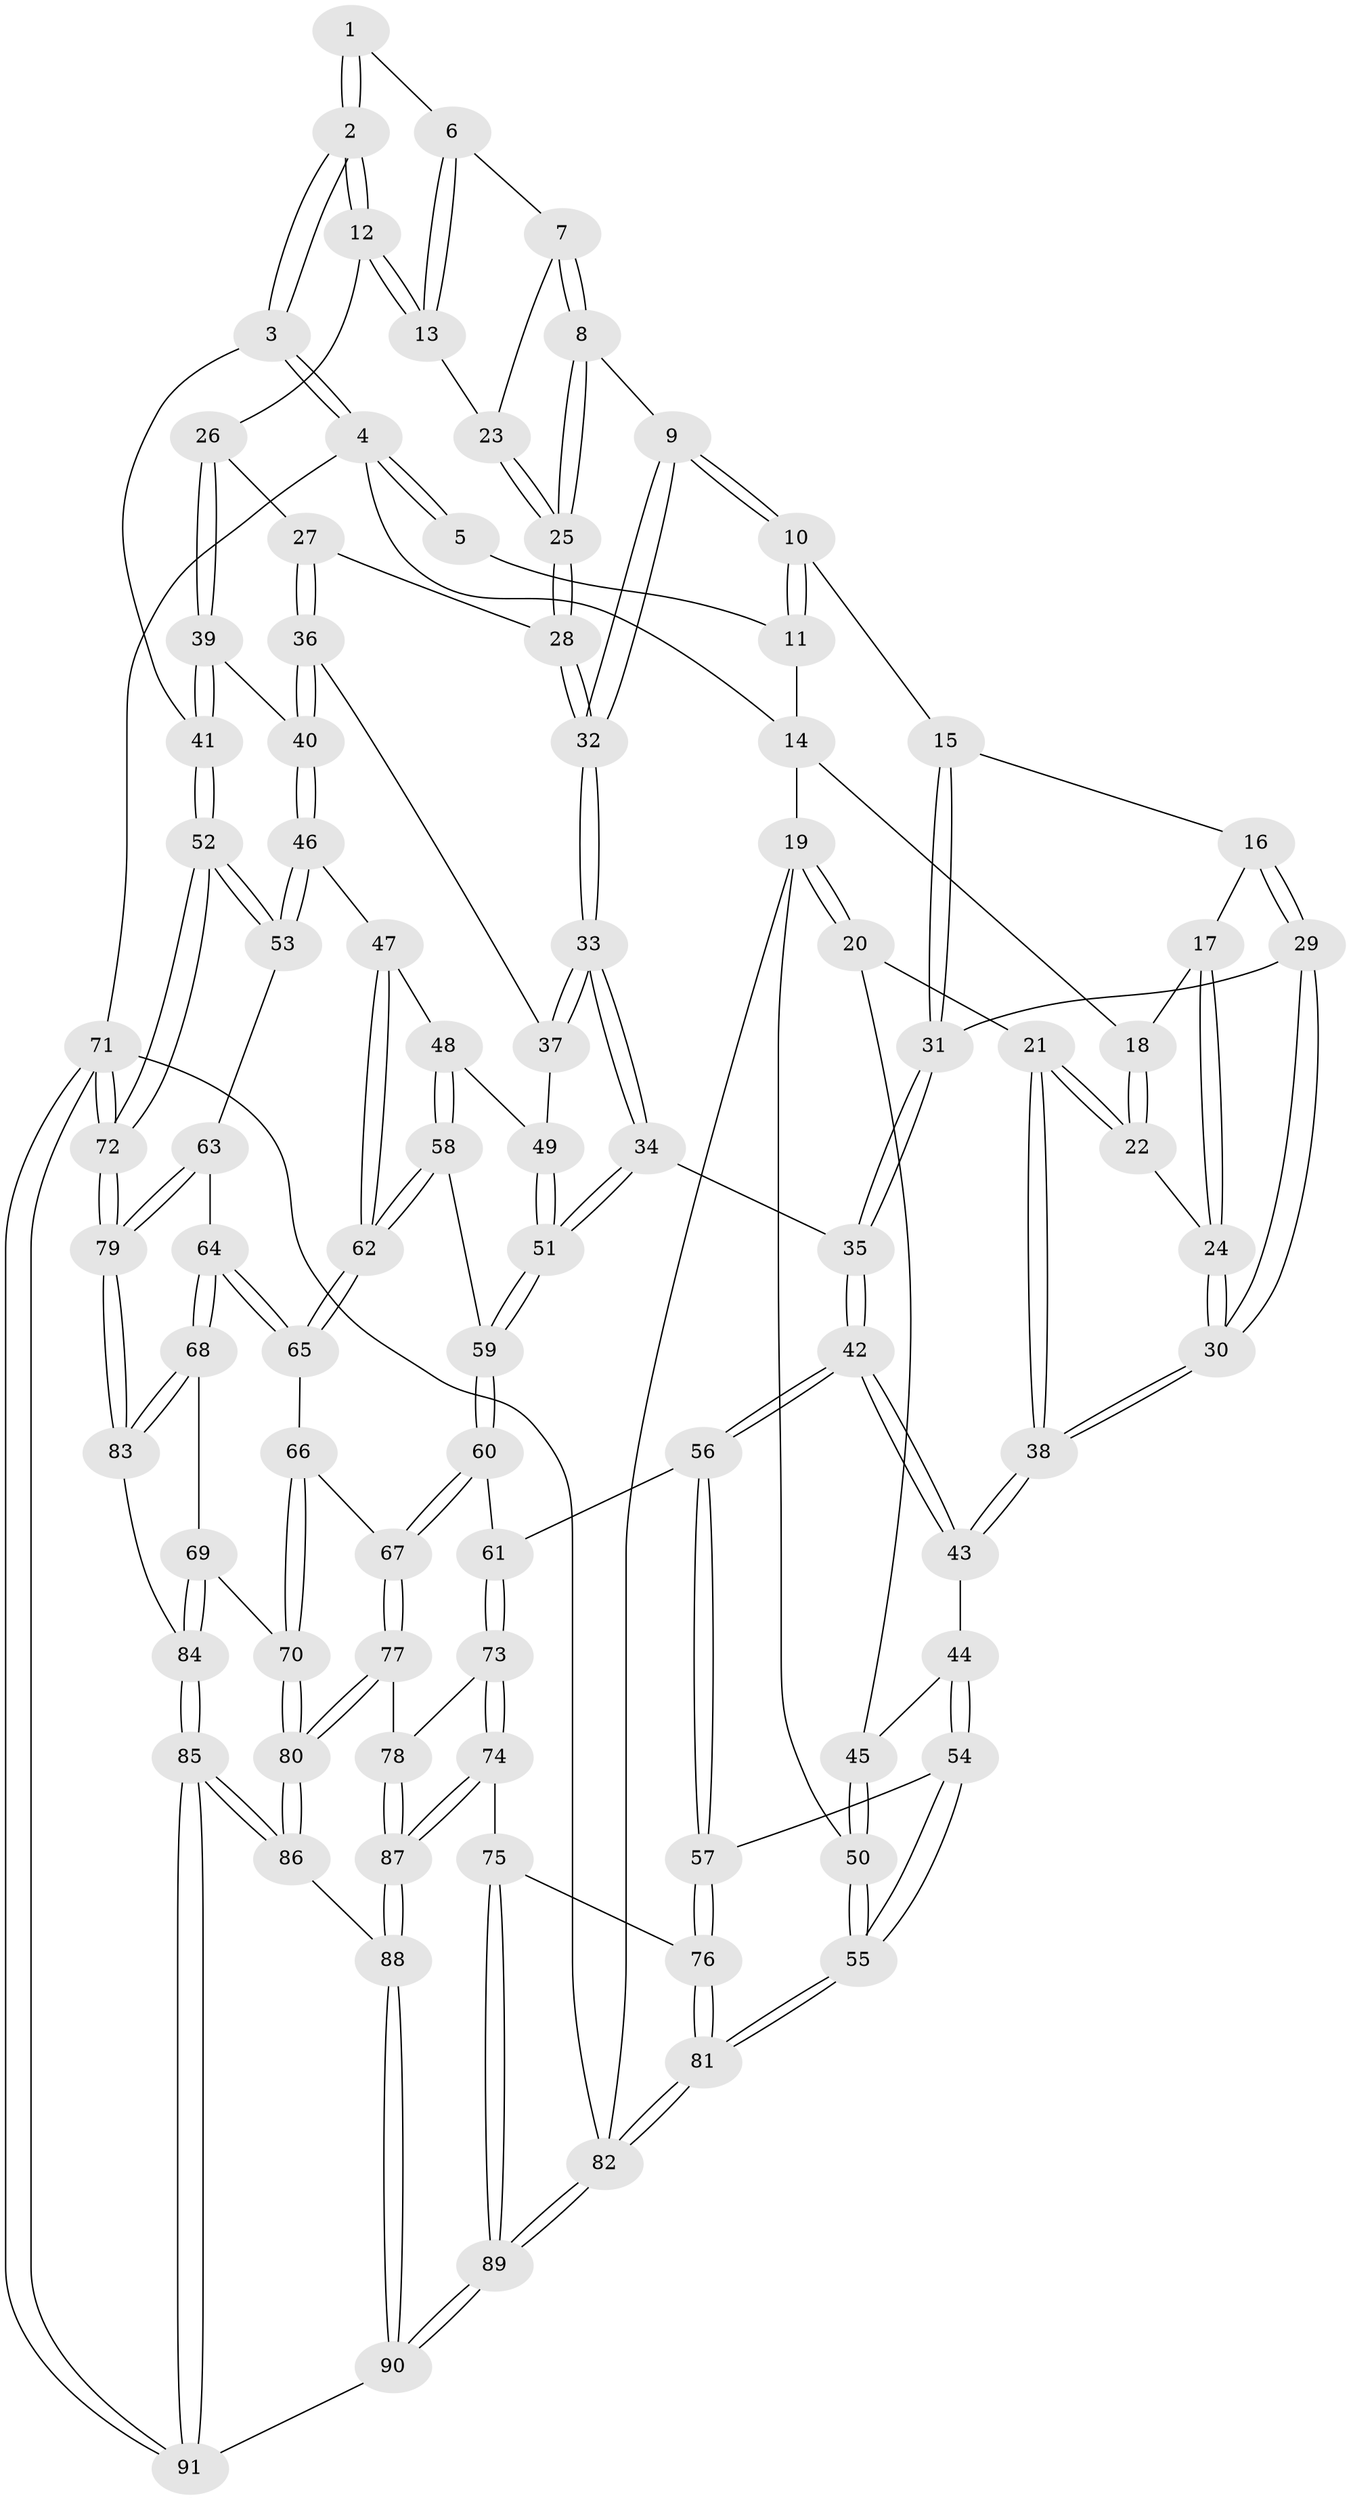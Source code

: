 // coarse degree distribution, {4: 0.4444444444444444, 5: 0.28888888888888886, 3: 0.1111111111111111, 2: 0.022222222222222223, 6: 0.1111111111111111, 8: 0.022222222222222223}
// Generated by graph-tools (version 1.1) at 2025/21/03/04/25 18:21:28]
// undirected, 91 vertices, 224 edges
graph export_dot {
graph [start="1"]
  node [color=gray90,style=filled];
  1 [pos="+0.8334347977828357+0"];
  2 [pos="+1+0.19833691789931443"];
  3 [pos="+1+0.1887445593006509"];
  4 [pos="+1+0"];
  5 [pos="+0.8304597182343293+0"];
  6 [pos="+0.8307305606824988+0"];
  7 [pos="+0.719171844606163+0.10998387822803037"];
  8 [pos="+0.7088117218938491+0.11982780961086112"];
  9 [pos="+0.5941421819578698+0.12045055127053896"];
  10 [pos="+0.568706801064836+0.08969794302301935"];
  11 [pos="+0.4995437973775996+0"];
  12 [pos="+1+0.19998477183484317"];
  13 [pos="+0.8995088526568529+0.11650290907038123"];
  14 [pos="+0.3016121049016394+0"];
  15 [pos="+0.47060419489253336+0.1364590515744968"];
  16 [pos="+0.3687785021647715+0.14320441980252363"];
  17 [pos="+0.27166693219826743+0.049203230779152604"];
  18 [pos="+0.2770611062459602+0"];
  19 [pos="+0+0.17642054149259503"];
  20 [pos="+0+0.18997523986964435"];
  21 [pos="+0+0.18734754212084867"];
  22 [pos="+0+0.1740893569856015"];
  23 [pos="+0.8963902444452301+0.11842125848963274"];
  24 [pos="+0.2312303732201278+0.1144538775942528"];
  25 [pos="+0.7890564340865551+0.22893628678900485"];
  26 [pos="+0.9393852373726506+0.29874828683628646"];
  27 [pos="+0.8028410760797798+0.26410995815262023"];
  28 [pos="+0.7891162538938712+0.23172016196318168"];
  29 [pos="+0.3720384350006413+0.18046525112888992"];
  30 [pos="+0.22139953372893667+0.3094580187207526"];
  31 [pos="+0.43101708761190954+0.3048839933369914"];
  32 [pos="+0.5849552794296329+0.27427327839932053"];
  33 [pos="+0.5514980172849591+0.37013626090466967"];
  34 [pos="+0.5043672439200602+0.4023097304152514"];
  35 [pos="+0.4536282006021552+0.40453998033209004"];
  36 [pos="+0.7488795999441341+0.37772897088562013"];
  37 [pos="+0.6981375591608164+0.3904939535487086"];
  38 [pos="+0.21885977475285046+0.3219591259564397"];
  39 [pos="+0.9018214889511146+0.4303064756668645"];
  40 [pos="+0.8729423607253725+0.4581434962875099"];
  41 [pos="+1+0.4688841035767842"];
  42 [pos="+0.3468400550651304+0.44958227446709326"];
  43 [pos="+0.25478847956927037+0.4062027784360667"];
  44 [pos="+0.1813268188103135+0.4401480516152161"];
  45 [pos="+0.08155635094522257+0.4308528632209674"];
  46 [pos="+0.8695838348916963+0.5290510983652288"];
  47 [pos="+0.7829581169630433+0.5426756388975793"];
  48 [pos="+0.7446936128200642+0.5424136018129477"];
  49 [pos="+0.7211839441867951+0.48852741426675683"];
  50 [pos="+0+0.562752131934568"];
  51 [pos="+0.5868544274036187+0.5451387864058423"];
  52 [pos="+1+0.6229972884239068"];
  53 [pos="+0.9148631276299363+0.6044565223117015"];
  54 [pos="+0.009557645584571612+0.7195098205511513"];
  55 [pos="+0+0.7985020475559906"];
  56 [pos="+0.33778113491532896+0.5947408254529442"];
  57 [pos="+0.23629356555232667+0.7122052265309934"];
  58 [pos="+0.7054933745853216+0.5721077047892976"];
  59 [pos="+0.6079392881825753+0.5882231807998031"];
  60 [pos="+0.5962630234029539+0.6629709115952068"];
  61 [pos="+0.4236453981652184+0.6675979594621156"];
  62 [pos="+0.7595013527491962+0.6657110496268112"];
  63 [pos="+0.8678365221244803+0.6815452205855266"];
  64 [pos="+0.8364114346755661+0.7111173078496191"];
  65 [pos="+0.760240314684481+0.6678171148467178"];
  66 [pos="+0.6865009040752067+0.6805482809723836"];
  67 [pos="+0.6067570806711001+0.6866076853006877"];
  68 [pos="+0.8289701929636701+0.7387462125254071"];
  69 [pos="+0.7969378575415442+0.7681279706873982"];
  70 [pos="+0.7705745823014333+0.7810067292805516"];
  71 [pos="+1+1"];
  72 [pos="+1+0.9921683170037411"];
  73 [pos="+0.43585531147362255+0.7341329925112161"];
  74 [pos="+0.3477311829166663+0.8642227394586505"];
  75 [pos="+0.32665088667252384+0.8599261124876264"];
  76 [pos="+0.304781196410585+0.8491984211204052"];
  77 [pos="+0.6107007380052799+0.8145954407044983"];
  78 [pos="+0.5568218761747169+0.8320955339533375"];
  79 [pos="+1+0.908340870317307"];
  80 [pos="+0.6582609802247726+0.8440716308628956"];
  81 [pos="+0+1"];
  82 [pos="+0+1"];
  83 [pos="+0.9379268045590502+0.8694490634288741"];
  84 [pos="+0.8343240353928784+0.9220234601005398"];
  85 [pos="+0.7367917619105081+1"];
  86 [pos="+0.7234826505604104+1"];
  87 [pos="+0.4457527228064265+0.9286711490433551"];
  88 [pos="+0.44740805044205045+0.9429963082334731"];
  89 [pos="+0.1960445819784675+1"];
  90 [pos="+0.43081876330205315+1"];
  91 [pos="+0.7559492905655584+1"];
  1 -- 2;
  1 -- 2;
  1 -- 6;
  2 -- 3;
  2 -- 3;
  2 -- 12;
  2 -- 12;
  3 -- 4;
  3 -- 4;
  3 -- 41;
  4 -- 5;
  4 -- 5;
  4 -- 14;
  4 -- 71;
  5 -- 11;
  6 -- 7;
  6 -- 13;
  6 -- 13;
  7 -- 8;
  7 -- 8;
  7 -- 23;
  8 -- 9;
  8 -- 25;
  8 -- 25;
  9 -- 10;
  9 -- 10;
  9 -- 32;
  9 -- 32;
  10 -- 11;
  10 -- 11;
  10 -- 15;
  11 -- 14;
  12 -- 13;
  12 -- 13;
  12 -- 26;
  13 -- 23;
  14 -- 18;
  14 -- 19;
  15 -- 16;
  15 -- 31;
  15 -- 31;
  16 -- 17;
  16 -- 29;
  16 -- 29;
  17 -- 18;
  17 -- 24;
  17 -- 24;
  18 -- 22;
  18 -- 22;
  19 -- 20;
  19 -- 20;
  19 -- 50;
  19 -- 82;
  20 -- 21;
  20 -- 45;
  21 -- 22;
  21 -- 22;
  21 -- 38;
  21 -- 38;
  22 -- 24;
  23 -- 25;
  23 -- 25;
  24 -- 30;
  24 -- 30;
  25 -- 28;
  25 -- 28;
  26 -- 27;
  26 -- 39;
  26 -- 39;
  27 -- 28;
  27 -- 36;
  27 -- 36;
  28 -- 32;
  28 -- 32;
  29 -- 30;
  29 -- 30;
  29 -- 31;
  30 -- 38;
  30 -- 38;
  31 -- 35;
  31 -- 35;
  32 -- 33;
  32 -- 33;
  33 -- 34;
  33 -- 34;
  33 -- 37;
  33 -- 37;
  34 -- 35;
  34 -- 51;
  34 -- 51;
  35 -- 42;
  35 -- 42;
  36 -- 37;
  36 -- 40;
  36 -- 40;
  37 -- 49;
  38 -- 43;
  38 -- 43;
  39 -- 40;
  39 -- 41;
  39 -- 41;
  40 -- 46;
  40 -- 46;
  41 -- 52;
  41 -- 52;
  42 -- 43;
  42 -- 43;
  42 -- 56;
  42 -- 56;
  43 -- 44;
  44 -- 45;
  44 -- 54;
  44 -- 54;
  45 -- 50;
  45 -- 50;
  46 -- 47;
  46 -- 53;
  46 -- 53;
  47 -- 48;
  47 -- 62;
  47 -- 62;
  48 -- 49;
  48 -- 58;
  48 -- 58;
  49 -- 51;
  49 -- 51;
  50 -- 55;
  50 -- 55;
  51 -- 59;
  51 -- 59;
  52 -- 53;
  52 -- 53;
  52 -- 72;
  52 -- 72;
  53 -- 63;
  54 -- 55;
  54 -- 55;
  54 -- 57;
  55 -- 81;
  55 -- 81;
  56 -- 57;
  56 -- 57;
  56 -- 61;
  57 -- 76;
  57 -- 76;
  58 -- 59;
  58 -- 62;
  58 -- 62;
  59 -- 60;
  59 -- 60;
  60 -- 61;
  60 -- 67;
  60 -- 67;
  61 -- 73;
  61 -- 73;
  62 -- 65;
  62 -- 65;
  63 -- 64;
  63 -- 79;
  63 -- 79;
  64 -- 65;
  64 -- 65;
  64 -- 68;
  64 -- 68;
  65 -- 66;
  66 -- 67;
  66 -- 70;
  66 -- 70;
  67 -- 77;
  67 -- 77;
  68 -- 69;
  68 -- 83;
  68 -- 83;
  69 -- 70;
  69 -- 84;
  69 -- 84;
  70 -- 80;
  70 -- 80;
  71 -- 72;
  71 -- 72;
  71 -- 91;
  71 -- 91;
  71 -- 82;
  72 -- 79;
  72 -- 79;
  73 -- 74;
  73 -- 74;
  73 -- 78;
  74 -- 75;
  74 -- 87;
  74 -- 87;
  75 -- 76;
  75 -- 89;
  75 -- 89;
  76 -- 81;
  76 -- 81;
  77 -- 78;
  77 -- 80;
  77 -- 80;
  78 -- 87;
  78 -- 87;
  79 -- 83;
  79 -- 83;
  80 -- 86;
  80 -- 86;
  81 -- 82;
  81 -- 82;
  82 -- 89;
  82 -- 89;
  83 -- 84;
  84 -- 85;
  84 -- 85;
  85 -- 86;
  85 -- 86;
  85 -- 91;
  85 -- 91;
  86 -- 88;
  87 -- 88;
  87 -- 88;
  88 -- 90;
  88 -- 90;
  89 -- 90;
  89 -- 90;
  90 -- 91;
}
